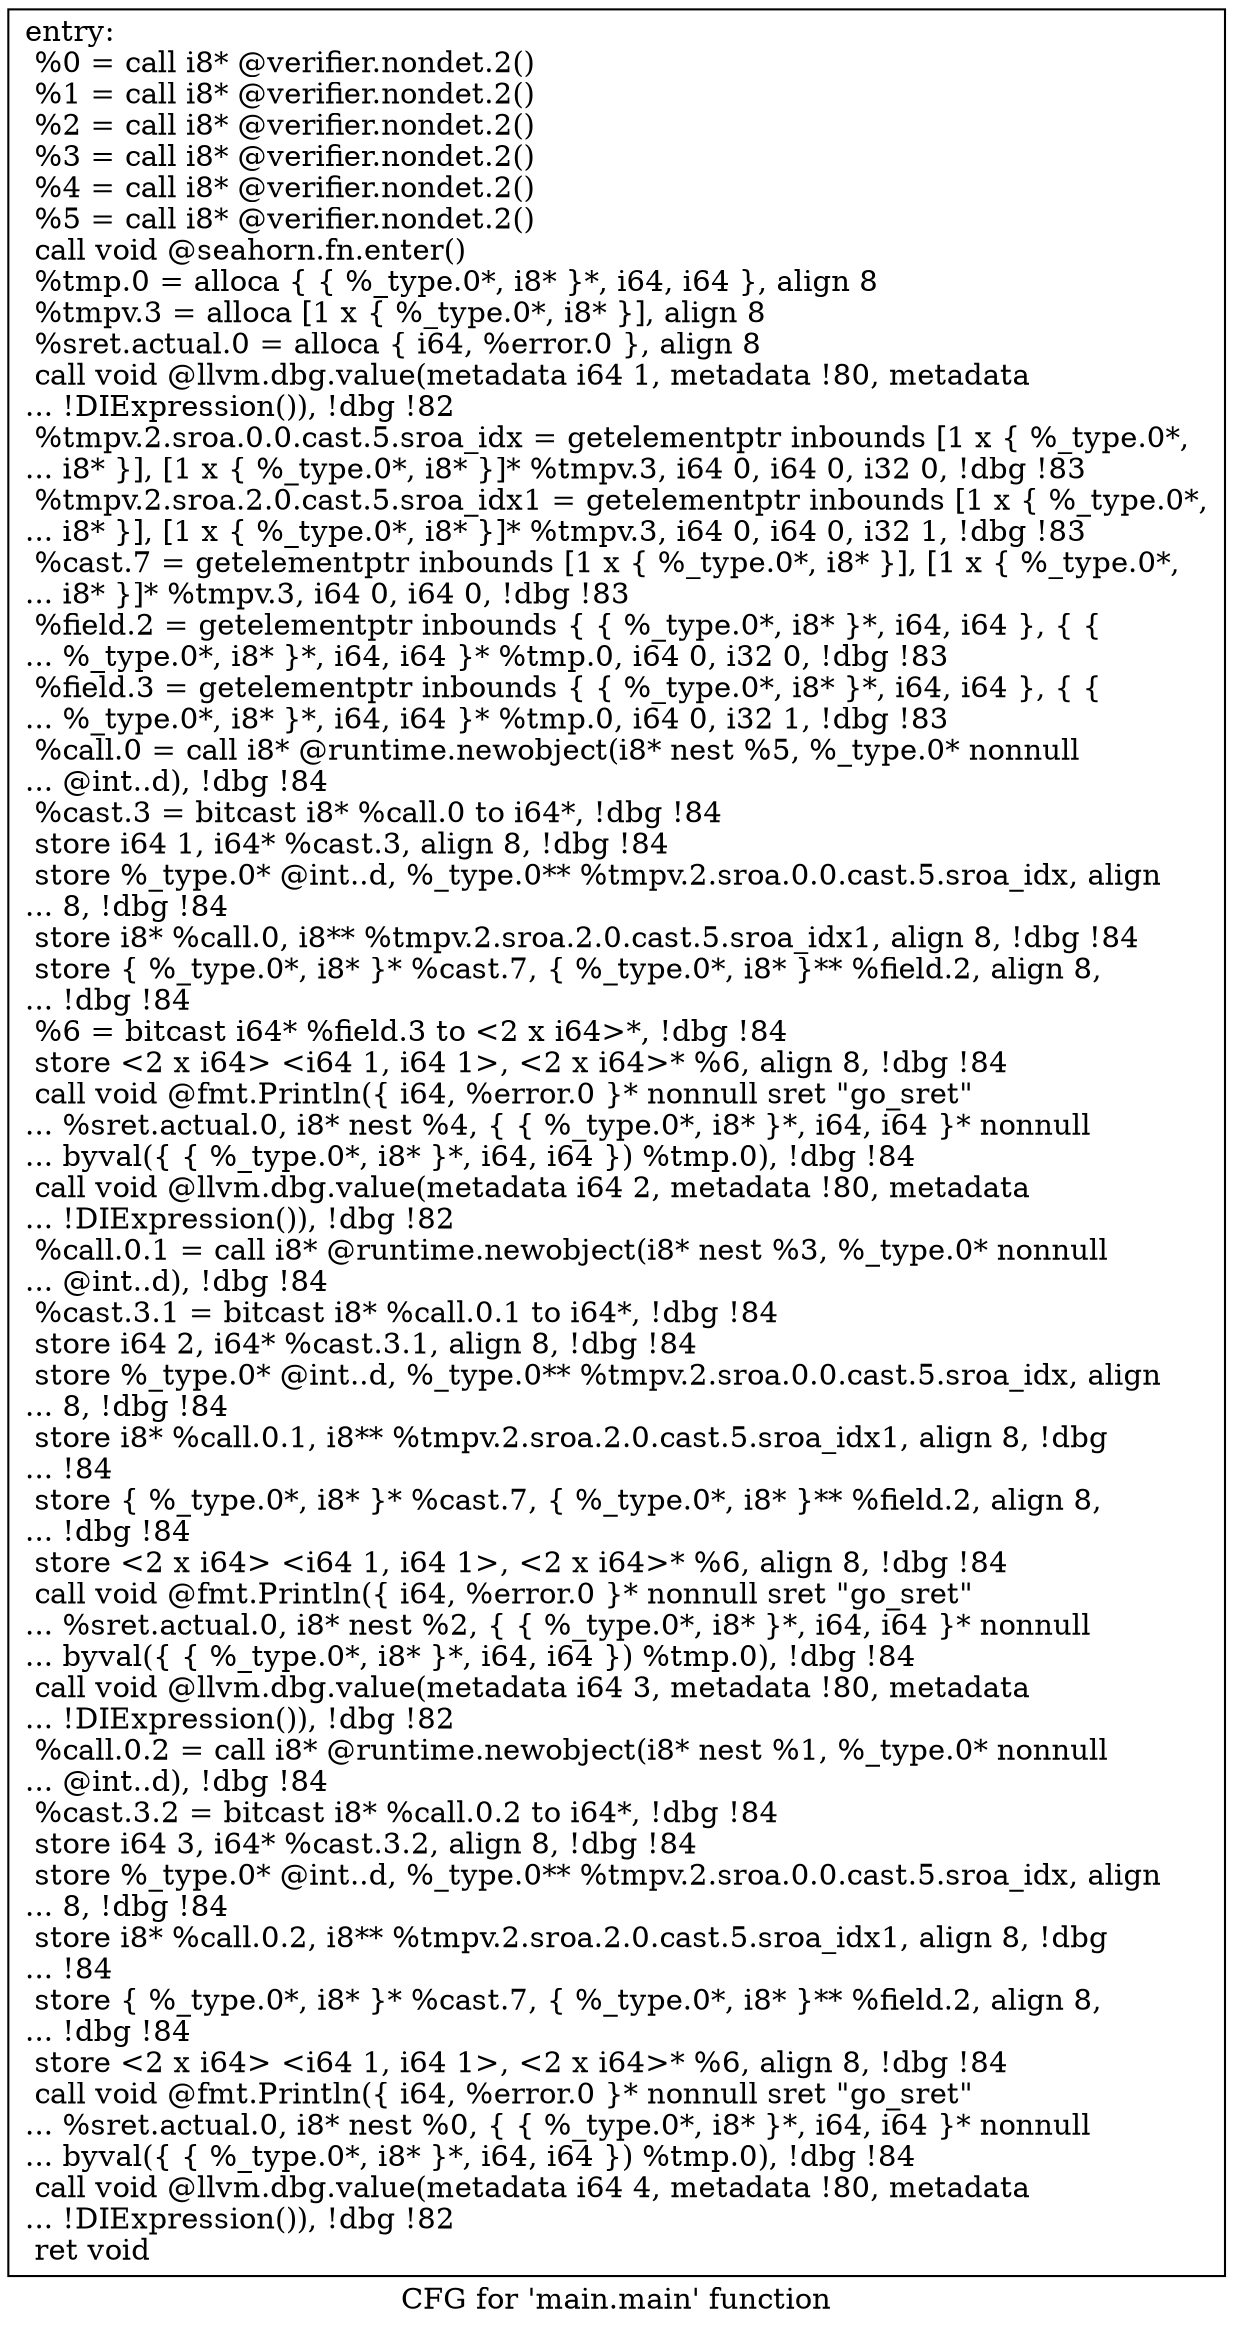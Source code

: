 digraph "CFG for 'main.main' function" {
	label="CFG for 'main.main' function";

	Node0x22e4ea0 [shape=record,label="{entry:\l  %0 = call i8* @verifier.nondet.2()\l  %1 = call i8* @verifier.nondet.2()\l  %2 = call i8* @verifier.nondet.2()\l  %3 = call i8* @verifier.nondet.2()\l  %4 = call i8* @verifier.nondet.2()\l  %5 = call i8* @verifier.nondet.2()\l  call void @seahorn.fn.enter()\l  %tmp.0 = alloca \{ \{ %_type.0*, i8* \}*, i64, i64 \}, align 8\l  %tmpv.3 = alloca [1 x \{ %_type.0*, i8* \}], align 8\l  %sret.actual.0 = alloca \{ i64, %error.0 \}, align 8\l  call void @llvm.dbg.value(metadata i64 1, metadata !80, metadata\l... !DIExpression()), !dbg !82\l  %tmpv.2.sroa.0.0.cast.5.sroa_idx = getelementptr inbounds [1 x \{ %_type.0*,\l... i8* \}], [1 x \{ %_type.0*, i8* \}]* %tmpv.3, i64 0, i64 0, i32 0, !dbg !83\l  %tmpv.2.sroa.2.0.cast.5.sroa_idx1 = getelementptr inbounds [1 x \{ %_type.0*,\l... i8* \}], [1 x \{ %_type.0*, i8* \}]* %tmpv.3, i64 0, i64 0, i32 1, !dbg !83\l  %cast.7 = getelementptr inbounds [1 x \{ %_type.0*, i8* \}], [1 x \{ %_type.0*,\l... i8* \}]* %tmpv.3, i64 0, i64 0, !dbg !83\l  %field.2 = getelementptr inbounds \{ \{ %_type.0*, i8* \}*, i64, i64 \}, \{ \{\l... %_type.0*, i8* \}*, i64, i64 \}* %tmp.0, i64 0, i32 0, !dbg !83\l  %field.3 = getelementptr inbounds \{ \{ %_type.0*, i8* \}*, i64, i64 \}, \{ \{\l... %_type.0*, i8* \}*, i64, i64 \}* %tmp.0, i64 0, i32 1, !dbg !83\l  %call.0 = call i8* @runtime.newobject(i8* nest %5, %_type.0* nonnull\l... @int..d), !dbg !84\l  %cast.3 = bitcast i8* %call.0 to i64*, !dbg !84\l  store i64 1, i64* %cast.3, align 8, !dbg !84\l  store %_type.0* @int..d, %_type.0** %tmpv.2.sroa.0.0.cast.5.sroa_idx, align\l... 8, !dbg !84\l  store i8* %call.0, i8** %tmpv.2.sroa.2.0.cast.5.sroa_idx1, align 8, !dbg !84\l  store \{ %_type.0*, i8* \}* %cast.7, \{ %_type.0*, i8* \}** %field.2, align 8,\l... !dbg !84\l  %6 = bitcast i64* %field.3 to \<2 x i64\>*, !dbg !84\l  store \<2 x i64\> \<i64 1, i64 1\>, \<2 x i64\>* %6, align 8, !dbg !84\l  call void @fmt.Println(\{ i64, %error.0 \}* nonnull sret \"go_sret\"\l... %sret.actual.0, i8* nest %4, \{ \{ %_type.0*, i8* \}*, i64, i64 \}* nonnull\l... byval(\{ \{ %_type.0*, i8* \}*, i64, i64 \}) %tmp.0), !dbg !84\l  call void @llvm.dbg.value(metadata i64 2, metadata !80, metadata\l... !DIExpression()), !dbg !82\l  %call.0.1 = call i8* @runtime.newobject(i8* nest %3, %_type.0* nonnull\l... @int..d), !dbg !84\l  %cast.3.1 = bitcast i8* %call.0.1 to i64*, !dbg !84\l  store i64 2, i64* %cast.3.1, align 8, !dbg !84\l  store %_type.0* @int..d, %_type.0** %tmpv.2.sroa.0.0.cast.5.sroa_idx, align\l... 8, !dbg !84\l  store i8* %call.0.1, i8** %tmpv.2.sroa.2.0.cast.5.sroa_idx1, align 8, !dbg\l... !84\l  store \{ %_type.0*, i8* \}* %cast.7, \{ %_type.0*, i8* \}** %field.2, align 8,\l... !dbg !84\l  store \<2 x i64\> \<i64 1, i64 1\>, \<2 x i64\>* %6, align 8, !dbg !84\l  call void @fmt.Println(\{ i64, %error.0 \}* nonnull sret \"go_sret\"\l... %sret.actual.0, i8* nest %2, \{ \{ %_type.0*, i8* \}*, i64, i64 \}* nonnull\l... byval(\{ \{ %_type.0*, i8* \}*, i64, i64 \}) %tmp.0), !dbg !84\l  call void @llvm.dbg.value(metadata i64 3, metadata !80, metadata\l... !DIExpression()), !dbg !82\l  %call.0.2 = call i8* @runtime.newobject(i8* nest %1, %_type.0* nonnull\l... @int..d), !dbg !84\l  %cast.3.2 = bitcast i8* %call.0.2 to i64*, !dbg !84\l  store i64 3, i64* %cast.3.2, align 8, !dbg !84\l  store %_type.0* @int..d, %_type.0** %tmpv.2.sroa.0.0.cast.5.sroa_idx, align\l... 8, !dbg !84\l  store i8* %call.0.2, i8** %tmpv.2.sroa.2.0.cast.5.sroa_idx1, align 8, !dbg\l... !84\l  store \{ %_type.0*, i8* \}* %cast.7, \{ %_type.0*, i8* \}** %field.2, align 8,\l... !dbg !84\l  store \<2 x i64\> \<i64 1, i64 1\>, \<2 x i64\>* %6, align 8, !dbg !84\l  call void @fmt.Println(\{ i64, %error.0 \}* nonnull sret \"go_sret\"\l... %sret.actual.0, i8* nest %0, \{ \{ %_type.0*, i8* \}*, i64, i64 \}* nonnull\l... byval(\{ \{ %_type.0*, i8* \}*, i64, i64 \}) %tmp.0), !dbg !84\l  call void @llvm.dbg.value(metadata i64 4, metadata !80, metadata\l... !DIExpression()), !dbg !82\l  ret void\l}"];
}
